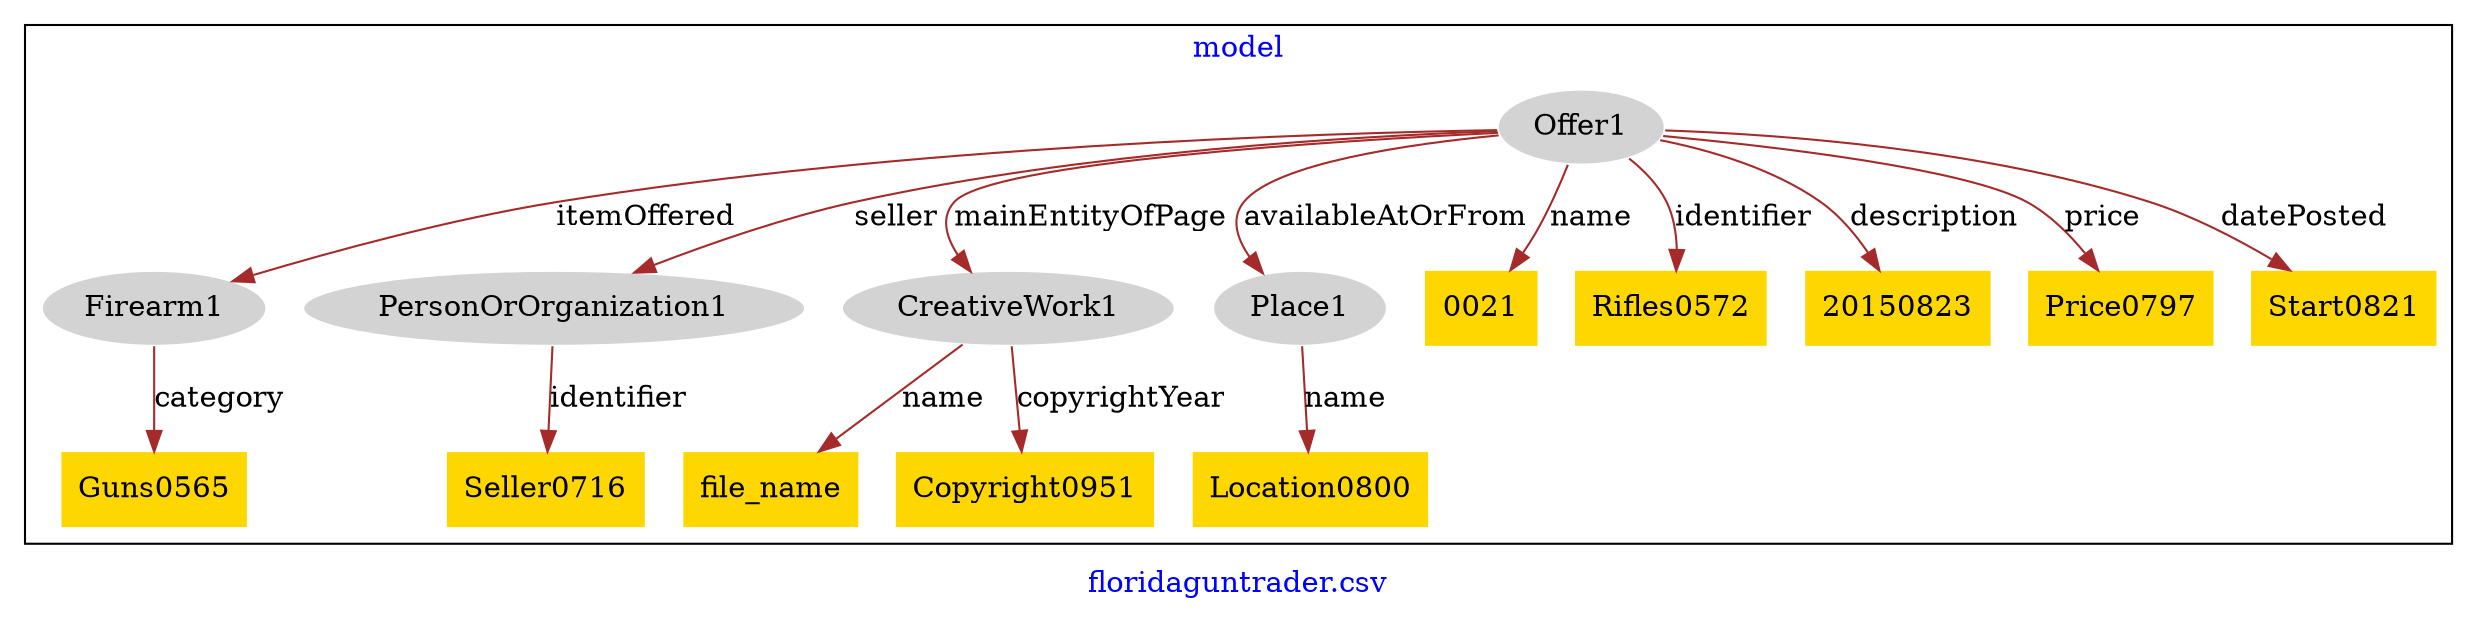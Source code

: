 digraph n0 {
fontcolor="blue"
remincross="true"
label="floridaguntrader.csv"
subgraph cluster {
label="model"
n2[style="filled",color="white",fillcolor="lightgray",label="Offer1"];
n3[style="filled",color="white",fillcolor="lightgray",label="Firearm1"];
n4[style="filled",color="white",fillcolor="lightgray",label="PersonOrOrganization1"];
n5[style="filled",color="white",fillcolor="lightgray",label="CreativeWork1"];
n6[style="filled",color="white",fillcolor="lightgray",label="Place1"];
n7[shape="plaintext",style="filled",fillcolor="gold",label="0021"];
n8[shape="plaintext",style="filled",fillcolor="gold",label="Seller0716"];
n9[shape="plaintext",style="filled",fillcolor="gold",label="file_name"];
n10[shape="plaintext",style="filled",fillcolor="gold",label="Rifles0572"];
n11[shape="plaintext",style="filled",fillcolor="gold",label="20150823"];
n12[shape="plaintext",style="filled",fillcolor="gold",label="Guns0565"];
n13[shape="plaintext",style="filled",fillcolor="gold",label="Price0797"];
n14[shape="plaintext",style="filled",fillcolor="gold",label="Location0800"];
n15[shape="plaintext",style="filled",fillcolor="gold",label="Start0821"];
n16[shape="plaintext",style="filled",fillcolor="gold",label="Copyright0951"];
}
n2 -> n3[color="brown",fontcolor="black",label="itemOffered"]
n2 -> n4[color="brown",fontcolor="black",label="seller"]
n2 -> n5[color="brown",fontcolor="black",label="mainEntityOfPage"]
n2 -> n6[color="brown",fontcolor="black",label="availableAtOrFrom"]
n2 -> n7[color="brown",fontcolor="black",label="name"]
n4 -> n8[color="brown",fontcolor="black",label="identifier"]
n5 -> n9[color="brown",fontcolor="black",label="name"]
n2 -> n10[color="brown",fontcolor="black",label="identifier"]
n2 -> n11[color="brown",fontcolor="black",label="description"]
n3 -> n12[color="brown",fontcolor="black",label="category"]
n2 -> n13[color="brown",fontcolor="black",label="price"]
n6 -> n14[color="brown",fontcolor="black",label="name"]
n2 -> n15[color="brown",fontcolor="black",label="datePosted"]
n5 -> n16[color="brown",fontcolor="black",label="copyrightYear"]
}
